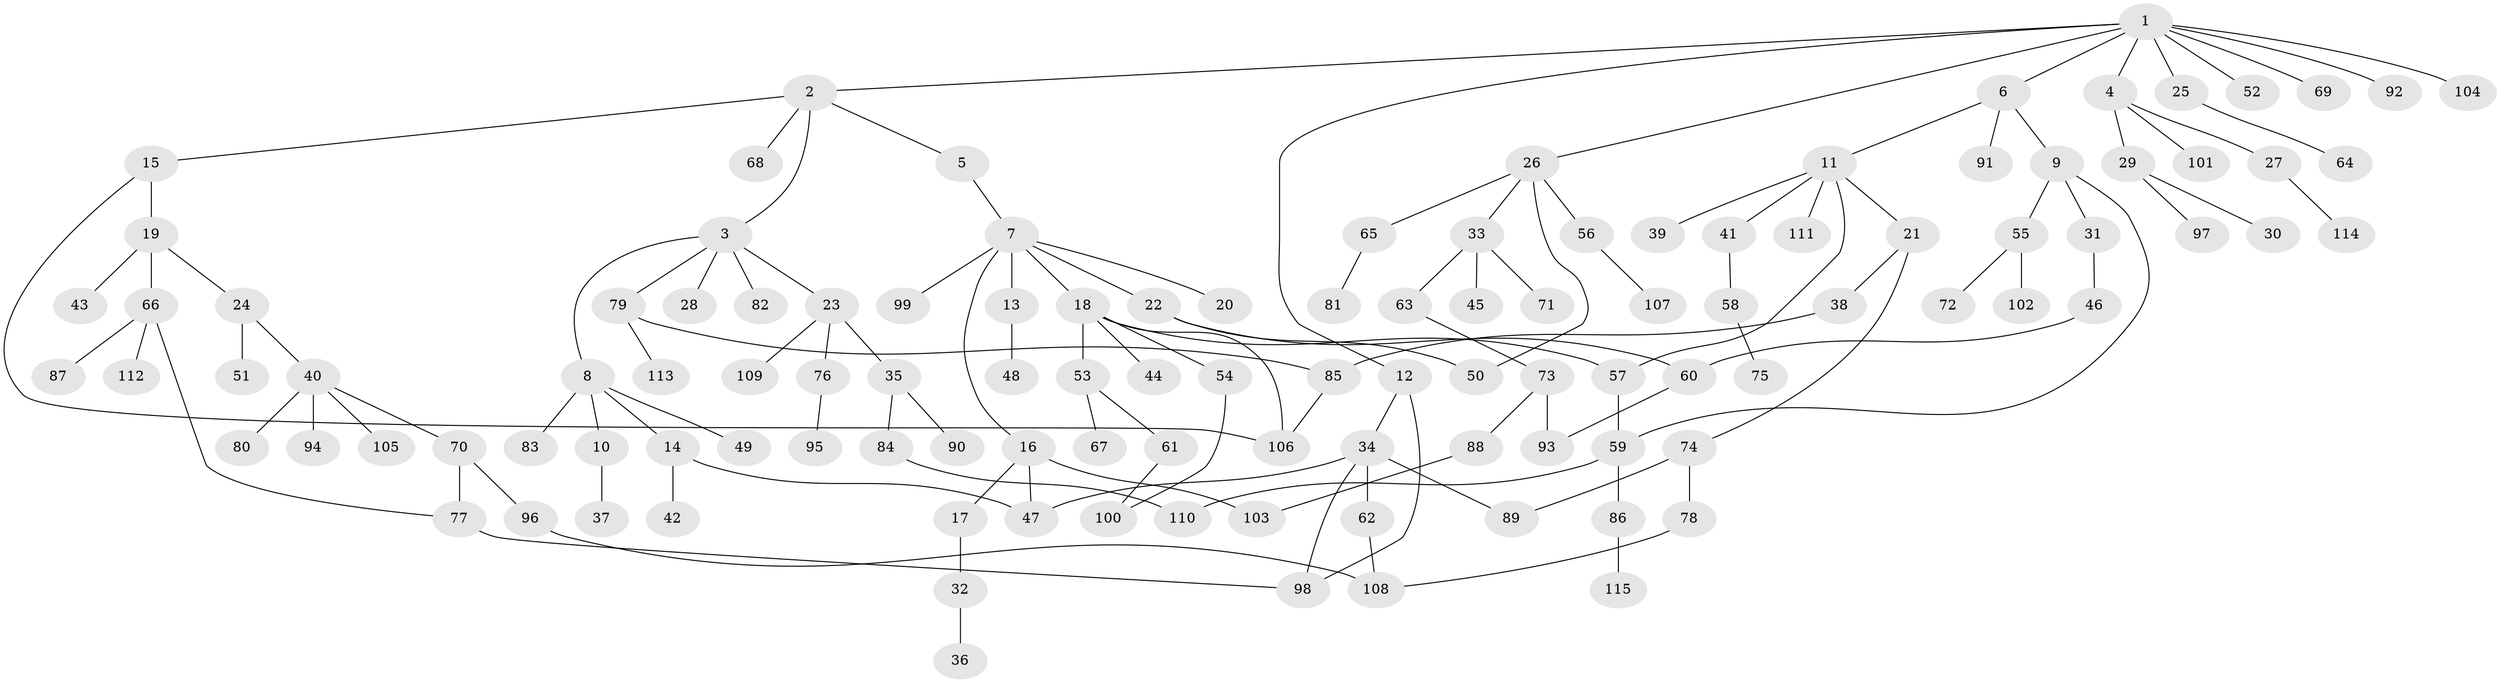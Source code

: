 // Generated by graph-tools (version 1.1) at 2025/13/03/09/25 04:13:15]
// undirected, 115 vertices, 133 edges
graph export_dot {
graph [start="1"]
  node [color=gray90,style=filled];
  1;
  2;
  3;
  4;
  5;
  6;
  7;
  8;
  9;
  10;
  11;
  12;
  13;
  14;
  15;
  16;
  17;
  18;
  19;
  20;
  21;
  22;
  23;
  24;
  25;
  26;
  27;
  28;
  29;
  30;
  31;
  32;
  33;
  34;
  35;
  36;
  37;
  38;
  39;
  40;
  41;
  42;
  43;
  44;
  45;
  46;
  47;
  48;
  49;
  50;
  51;
  52;
  53;
  54;
  55;
  56;
  57;
  58;
  59;
  60;
  61;
  62;
  63;
  64;
  65;
  66;
  67;
  68;
  69;
  70;
  71;
  72;
  73;
  74;
  75;
  76;
  77;
  78;
  79;
  80;
  81;
  82;
  83;
  84;
  85;
  86;
  87;
  88;
  89;
  90;
  91;
  92;
  93;
  94;
  95;
  96;
  97;
  98;
  99;
  100;
  101;
  102;
  103;
  104;
  105;
  106;
  107;
  108;
  109;
  110;
  111;
  112;
  113;
  114;
  115;
  1 -- 2;
  1 -- 4;
  1 -- 6;
  1 -- 12;
  1 -- 25;
  1 -- 26;
  1 -- 52;
  1 -- 69;
  1 -- 92;
  1 -- 104;
  2 -- 3;
  2 -- 5;
  2 -- 15;
  2 -- 68;
  3 -- 8;
  3 -- 23;
  3 -- 28;
  3 -- 79;
  3 -- 82;
  4 -- 27;
  4 -- 29;
  4 -- 101;
  5 -- 7;
  6 -- 9;
  6 -- 11;
  6 -- 91;
  7 -- 13;
  7 -- 16;
  7 -- 18;
  7 -- 20;
  7 -- 22;
  7 -- 99;
  8 -- 10;
  8 -- 14;
  8 -- 49;
  8 -- 83;
  9 -- 31;
  9 -- 55;
  9 -- 59;
  10 -- 37;
  11 -- 21;
  11 -- 39;
  11 -- 41;
  11 -- 57;
  11 -- 111;
  12 -- 34;
  12 -- 98;
  13 -- 48;
  14 -- 42;
  14 -- 47;
  15 -- 19;
  15 -- 106;
  16 -- 17;
  16 -- 47;
  16 -- 103;
  17 -- 32;
  18 -- 44;
  18 -- 53;
  18 -- 54;
  18 -- 106;
  18 -- 57;
  19 -- 24;
  19 -- 43;
  19 -- 66;
  21 -- 38;
  21 -- 74;
  22 -- 60;
  22 -- 50;
  23 -- 35;
  23 -- 76;
  23 -- 109;
  24 -- 40;
  24 -- 51;
  25 -- 64;
  26 -- 33;
  26 -- 50;
  26 -- 56;
  26 -- 65;
  27 -- 114;
  29 -- 30;
  29 -- 97;
  31 -- 46;
  32 -- 36;
  33 -- 45;
  33 -- 63;
  33 -- 71;
  34 -- 62;
  34 -- 89;
  34 -- 98;
  34 -- 47;
  35 -- 84;
  35 -- 90;
  38 -- 85;
  40 -- 70;
  40 -- 80;
  40 -- 94;
  40 -- 105;
  41 -- 58;
  46 -- 60;
  53 -- 61;
  53 -- 67;
  54 -- 100;
  55 -- 72;
  55 -- 102;
  56 -- 107;
  57 -- 59;
  58 -- 75;
  59 -- 86;
  59 -- 110;
  60 -- 93;
  61 -- 100;
  62 -- 108;
  63 -- 73;
  65 -- 81;
  66 -- 87;
  66 -- 112;
  66 -- 77;
  70 -- 77;
  70 -- 96;
  73 -- 88;
  73 -- 93;
  74 -- 78;
  74 -- 89;
  76 -- 95;
  77 -- 98;
  78 -- 108;
  79 -- 113;
  79 -- 85;
  84 -- 110;
  85 -- 106;
  86 -- 115;
  88 -- 103;
  96 -- 108;
}
